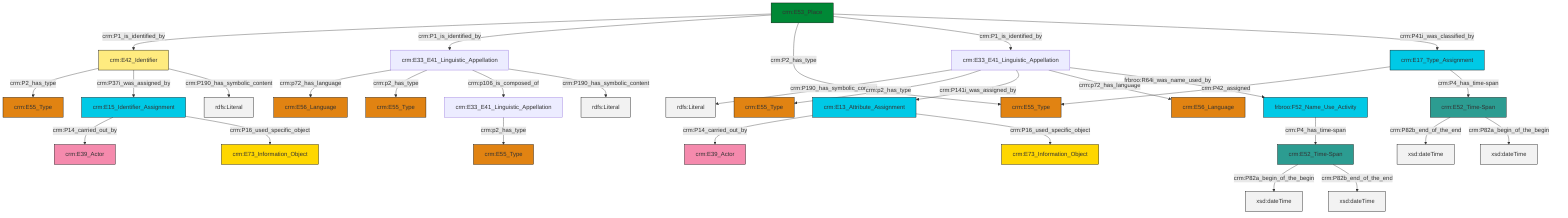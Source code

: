 graph TD
classDef Literal fill:#f2f2f2,stroke:#000000;
classDef CRM_Entity fill:#FFFFFF,stroke:#000000;
classDef Temporal_Entity fill:#00C9E6, stroke:#000000;
classDef Type fill:#E18312, stroke:#000000;
classDef Time-Span fill:#2C9C91, stroke:#000000;
classDef Appellation fill:#FFEB7F, stroke:#000000;
classDef Place fill:#008836, stroke:#000000;
classDef Persistent_Item fill:#B266B2, stroke:#000000;
classDef Conceptual_Object fill:#FFD700, stroke:#000000;
classDef Physical_Thing fill:#D2B48C, stroke:#000000;
classDef Actor fill:#f58aad, stroke:#000000;
classDef PC_Classes fill:#4ce600, stroke:#000000;
classDef Multi fill:#cccccc,stroke:#000000;

0["crm:E52_Time-Span"]:::Time-Span -->|crm:P82a_begin_of_the_begin| 1[xsd:dateTime]:::Literal
4["crm:E53_Place"]:::Place -->|crm:P1_is_identified_by| 2["crm:E42_Identifier"]:::Appellation
5["crm:E15_Identifier_Assignment"]:::Temporal_Entity -->|crm:P14_carried_out_by| 6["crm:E39_Actor"]:::Actor
4["crm:E53_Place"]:::Place -->|crm:P1_is_identified_by| 9["crm:E33_E41_Linguistic_Appellation"]:::Default
12["crm:E13_Attribute_Assignment"]:::Temporal_Entity -->|crm:P14_carried_out_by| 13["crm:E39_Actor"]:::Actor
2["crm:E42_Identifier"]:::Appellation -->|crm:P2_has_type| 14["crm:E55_Type"]:::Type
9["crm:E33_E41_Linguistic_Appellation"]:::Default -->|crm:p72_has_language| 15["crm:E56_Language"]:::Type
2["crm:E42_Identifier"]:::Appellation -->|crm:P37i_was_assigned_by| 5["crm:E15_Identifier_Assignment"]:::Temporal_Entity
31["crm:E17_Type_Assignment"]:::Temporal_Entity -->|crm:P42_assigned| 32["crm:E55_Type"]:::Type
16["crm:E33_E41_Linguistic_Appellation"]:::Default -->|crm:p2_has_type| 7["crm:E55_Type"]:::Type
31["crm:E17_Type_Assignment"]:::Temporal_Entity -->|crm:P4_has_time-span| 23["crm:E52_Time-Span"]:::Time-Span
37["crm:E33_E41_Linguistic_Appellation"]:::Default -->|crm:P190_has_symbolic_content| 39[rdfs:Literal]:::Literal
9["crm:E33_E41_Linguistic_Appellation"]:::Default -->|crm:p2_has_type| 29["crm:E55_Type"]:::Type
12["crm:E13_Attribute_Assignment"]:::Temporal_Entity -->|crm:P16_used_specific_object| 25["crm:E73_Information_Object"]:::Conceptual_Object
9["crm:E33_E41_Linguistic_Appellation"]:::Default -->|crm:p106_is_composed_of| 16["crm:E33_E41_Linguistic_Appellation"]:::Default
23["crm:E52_Time-Span"]:::Time-Span -->|crm:P82b_end_of_the_end| 42[xsd:dateTime]:::Literal
37["crm:E33_E41_Linguistic_Appellation"]:::Default -->|crm:p2_has_type| 21["crm:E55_Type"]:::Type
37["crm:E33_E41_Linguistic_Appellation"]:::Default -->|crm:P141i_was_assigned_by| 12["crm:E13_Attribute_Assignment"]:::Temporal_Entity
0["crm:E52_Time-Span"]:::Time-Span -->|crm:P82b_end_of_the_end| 43[xsd:dateTime]:::Literal
23["crm:E52_Time-Span"]:::Time-Span -->|crm:P82a_begin_of_the_begin| 45[xsd:dateTime]:::Literal
2["crm:E42_Identifier"]:::Appellation -->|crm:P190_has_symbolic_content| 48[rdfs:Literal]:::Literal
4["crm:E53_Place"]:::Place -->|crm:P2_has_type| 32["crm:E55_Type"]:::Type
37["crm:E33_E41_Linguistic_Appellation"]:::Default -->|crm:p72_has_language| 19["crm:E56_Language"]:::Type
5["crm:E15_Identifier_Assignment"]:::Temporal_Entity -->|crm:P16_used_specific_object| 46["crm:E73_Information_Object"]:::Conceptual_Object
9["crm:E33_E41_Linguistic_Appellation"]:::Default -->|crm:P190_has_symbolic_content| 50[rdfs:Literal]:::Literal
4["crm:E53_Place"]:::Place -->|crm:P1_is_identified_by| 37["crm:E33_E41_Linguistic_Appellation"]:::Default
4["crm:E53_Place"]:::Place -->|crm:P41i_was_classified_by| 31["crm:E17_Type_Assignment"]:::Temporal_Entity
37["crm:E33_E41_Linguistic_Appellation"]:::Default -->|frbroo:R64i_was_name_used_by| 10["frbroo:F52_Name_Use_Activity"]:::Temporal_Entity
10["frbroo:F52_Name_Use_Activity"]:::Temporal_Entity -->|crm:P4_has_time-span| 0["crm:E52_Time-Span"]:::Time-Span